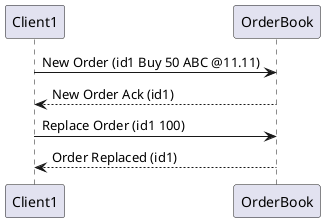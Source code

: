 @startuml
participant Client1 order 10
participant OrderBook order 30

Client1 -> OrderBook: New Order (id1 Buy 50 ABC @11.11)
OrderBook --> Client1: New Order Ack (id1)

Client1 -> OrderBook: Replace Order (id1 100)
OrderBook --> Client1: Order Replaced (id1)
@enduml